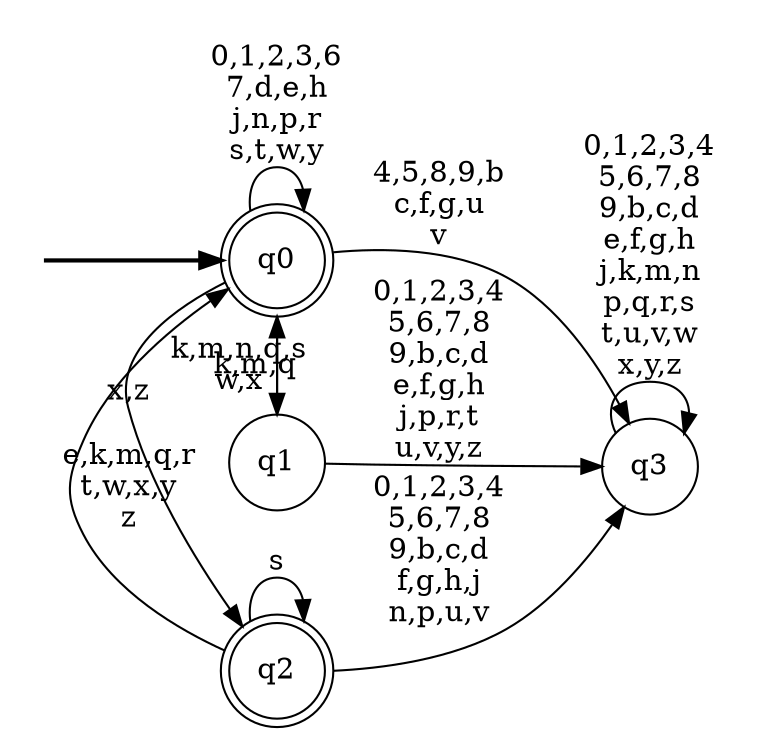 digraph BlueStar {
__start0 [style = invis, shape = none, label = "", width = 0, height = 0];

rankdir=LR;
size="8,5";

s0 [style="rounded,filled", color="black", fillcolor="white" shape="doublecircle", label="q0"];
s1 [style="filled", color="black", fillcolor="white" shape="circle", label="q1"];
s2 [style="rounded,filled", color="black", fillcolor="white" shape="doublecircle", label="q2"];
s3 [style="filled", color="black", fillcolor="white" shape="circle", label="q3"];
subgraph cluster_main { 
	graph [pad=".75", ranksep="0.15", nodesep="0.15"];
	 style=invis; 
	__start0 -> s0 [penwidth=2];
}
s0 -> s0 [label="0,1,2,3,6\n7,d,e,h\nj,n,p,r\ns,t,w,y"];
s0 -> s1 [label="k,m,q"];
s0 -> s2 [label="x,z"];
s0 -> s3 [label="4,5,8,9,b\nc,f,g,u\nv"];
s1 -> s0 [label="k,m,n,q,s\nw,x"];
s1 -> s3 [label="0,1,2,3,4\n5,6,7,8\n9,b,c,d\ne,f,g,h\nj,p,r,t\nu,v,y,z"];
s2 -> s0 [label="e,k,m,q,r\nt,w,x,y\nz"];
s2 -> s2 [label="s"];
s2 -> s3 [label="0,1,2,3,4\n5,6,7,8\n9,b,c,d\nf,g,h,j\nn,p,u,v"];
s3 -> s3 [label="0,1,2,3,4\n5,6,7,8\n9,b,c,d\ne,f,g,h\nj,k,m,n\np,q,r,s\nt,u,v,w\nx,y,z"];

}